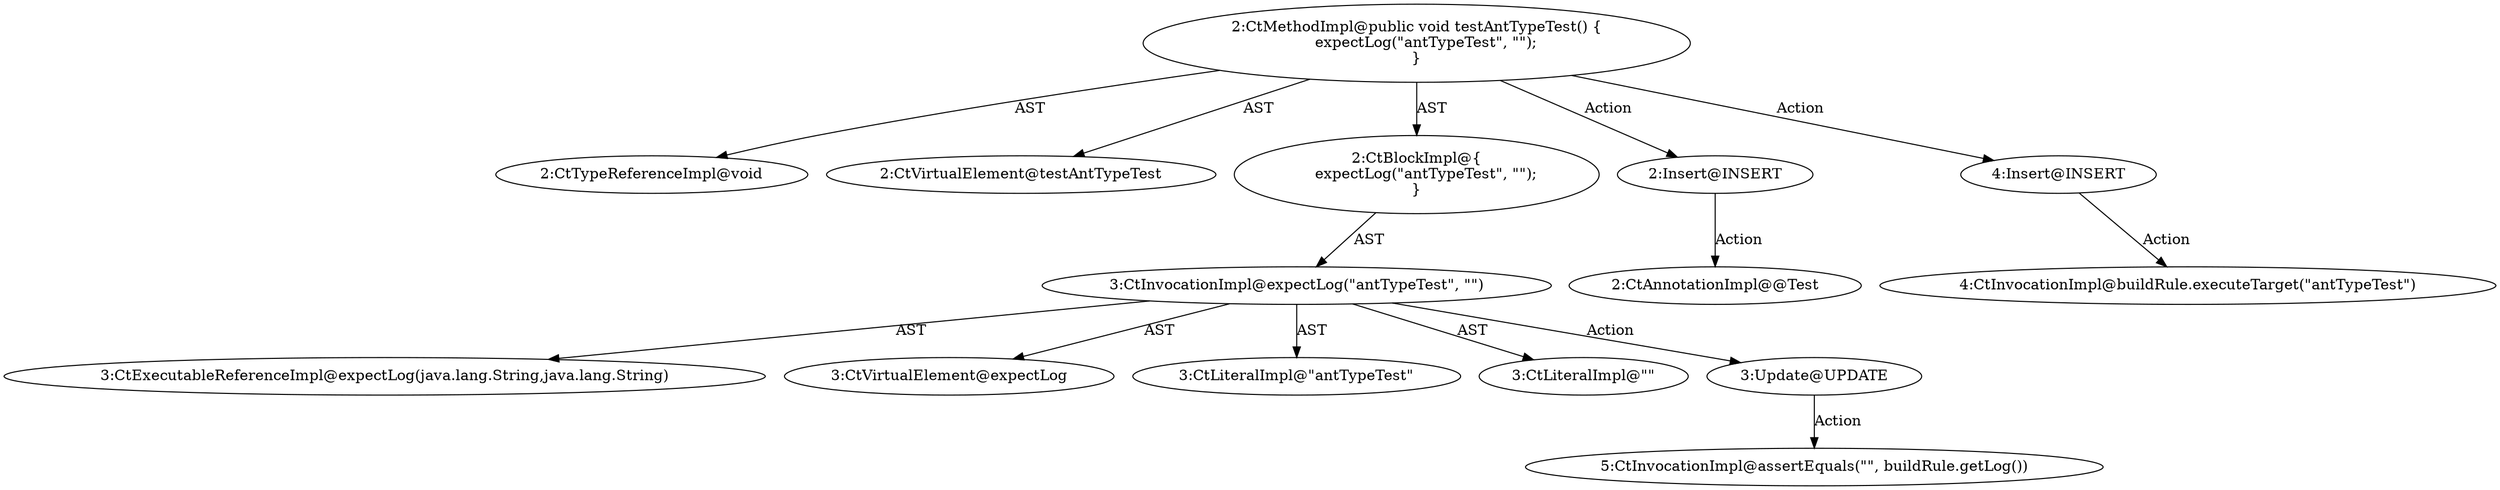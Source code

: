 digraph "testAntTypeTest#?" {
0 [label="2:CtTypeReferenceImpl@void" shape=ellipse]
1 [label="2:CtVirtualElement@testAntTypeTest" shape=ellipse]
2 [label="3:CtExecutableReferenceImpl@expectLog(java.lang.String,java.lang.String)" shape=ellipse]
3 [label="3:CtVirtualElement@expectLog" shape=ellipse]
4 [label="3:CtLiteralImpl@\"antTypeTest\"" shape=ellipse]
5 [label="3:CtLiteralImpl@\"\"" shape=ellipse]
6 [label="3:CtInvocationImpl@expectLog(\"antTypeTest\", \"\")" shape=ellipse]
7 [label="2:CtBlockImpl@\{
    expectLog(\"antTypeTest\", \"\");
\}" shape=ellipse]
8 [label="2:CtMethodImpl@public void testAntTypeTest() \{
    expectLog(\"antTypeTest\", \"\");
\}" shape=ellipse]
9 [label="3:Update@UPDATE" shape=ellipse]
10 [label="5:CtInvocationImpl@assertEquals(\"\", buildRule.getLog())" shape=ellipse]
11 [label="2:Insert@INSERT" shape=ellipse]
12 [label="2:CtAnnotationImpl@@Test" shape=ellipse]
13 [label="4:Insert@INSERT" shape=ellipse]
14 [label="4:CtInvocationImpl@buildRule.executeTarget(\"antTypeTest\")" shape=ellipse]
6 -> 3 [label="AST"];
6 -> 2 [label="AST"];
6 -> 4 [label="AST"];
6 -> 5 [label="AST"];
6 -> 9 [label="Action"];
7 -> 6 [label="AST"];
8 -> 1 [label="AST"];
8 -> 0 [label="AST"];
8 -> 7 [label="AST"];
8 -> 11 [label="Action"];
8 -> 13 [label="Action"];
9 -> 10 [label="Action"];
11 -> 12 [label="Action"];
13 -> 14 [label="Action"];
}